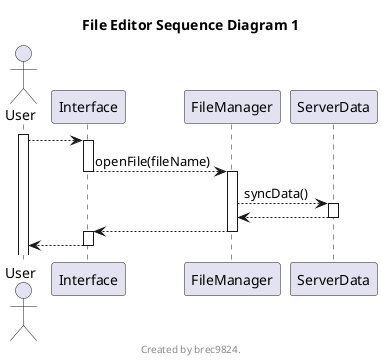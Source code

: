 @startuml

title File Editor Sequence Diagram 1
footer 
Created by brec9824.
endfooter

actor User

activate User
User --> Interface
activate Interface

'''''''''''''''''''''''
'Open file
'''''''''''''''''''''''

Interface --> FileManager : openFile(fileName)
deactivate Interface

activate FileManager
FileManager --> ServerData : syncData()

activate ServerData
ServerData --> FileManager
deactivate ServerData

FileManager --> Interface
deactivate FileManager
activate Interface



Interface --> User
deactivate Interface

@enduml